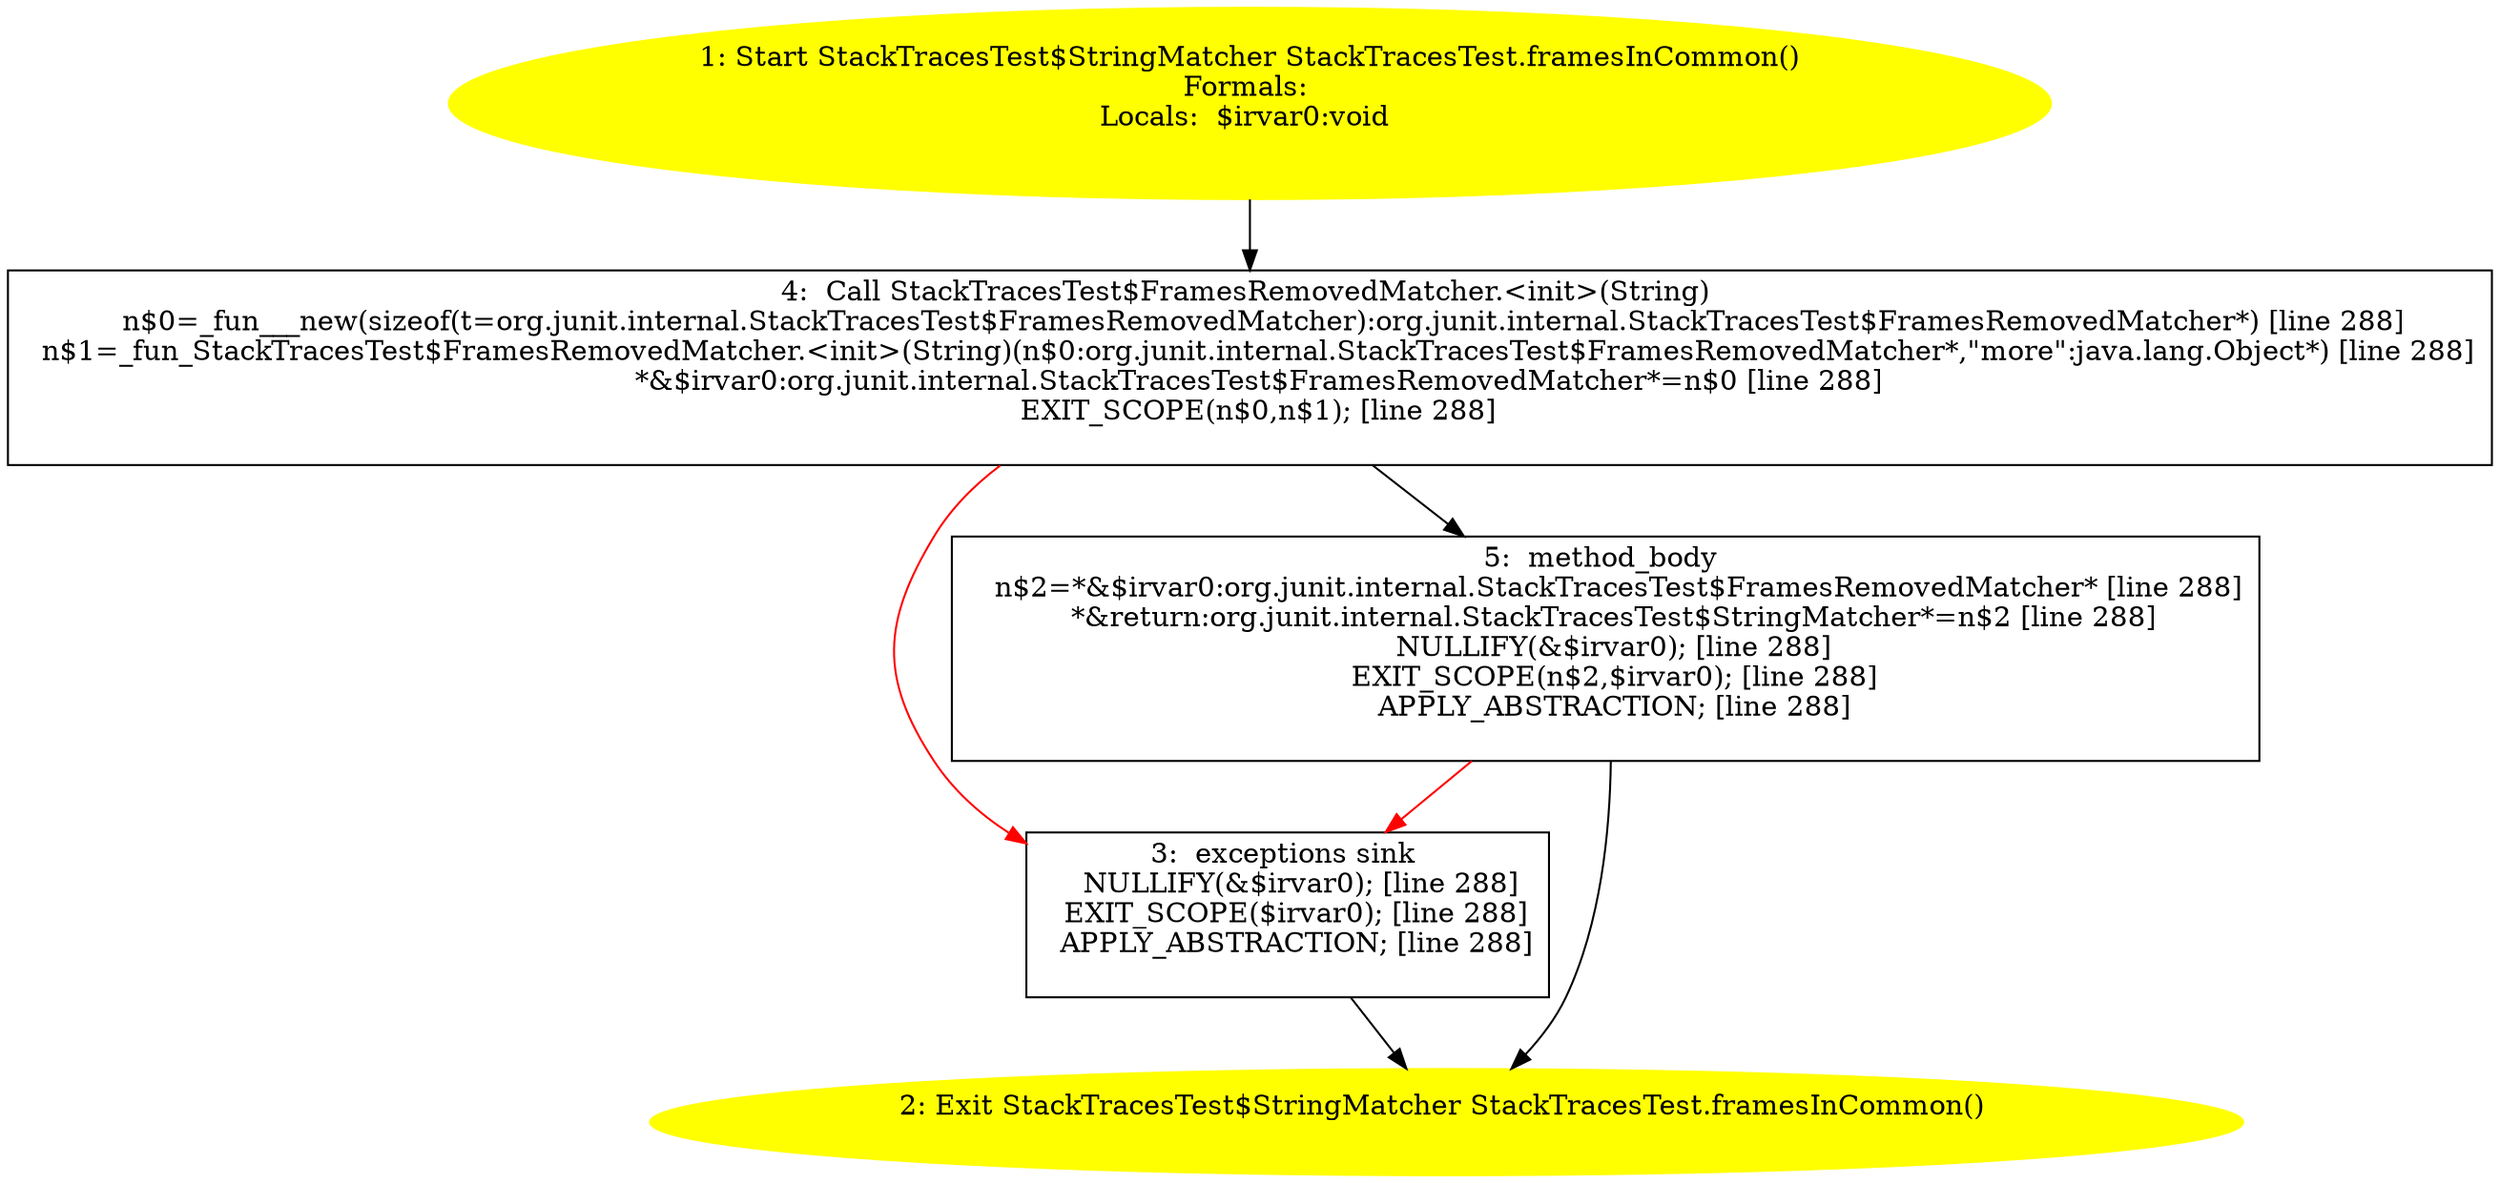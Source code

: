 /* @generated */
digraph cfg {
"org.junit.internal.StackTracesTest.framesInCommon():org.junit.internal.StackTracesTest$StringMatcher.57d95594dc8e4218fb5facb4fc365bbb_1" [label="1: Start StackTracesTest$StringMatcher StackTracesTest.framesInCommon()\nFormals: \nLocals:  $irvar0:void \n  " color=yellow style=filled]
	

	 "org.junit.internal.StackTracesTest.framesInCommon():org.junit.internal.StackTracesTest$StringMatcher.57d95594dc8e4218fb5facb4fc365bbb_1" -> "org.junit.internal.StackTracesTest.framesInCommon():org.junit.internal.StackTracesTest$StringMatcher.57d95594dc8e4218fb5facb4fc365bbb_4" ;
"org.junit.internal.StackTracesTest.framesInCommon():org.junit.internal.StackTracesTest$StringMatcher.57d95594dc8e4218fb5facb4fc365bbb_2" [label="2: Exit StackTracesTest$StringMatcher StackTracesTest.framesInCommon() \n  " color=yellow style=filled]
	

"org.junit.internal.StackTracesTest.framesInCommon():org.junit.internal.StackTracesTest$StringMatcher.57d95594dc8e4218fb5facb4fc365bbb_3" [label="3:  exceptions sink \n   NULLIFY(&$irvar0); [line 288]\n  EXIT_SCOPE($irvar0); [line 288]\n  APPLY_ABSTRACTION; [line 288]\n " shape="box"]
	

	 "org.junit.internal.StackTracesTest.framesInCommon():org.junit.internal.StackTracesTest$StringMatcher.57d95594dc8e4218fb5facb4fc365bbb_3" -> "org.junit.internal.StackTracesTest.framesInCommon():org.junit.internal.StackTracesTest$StringMatcher.57d95594dc8e4218fb5facb4fc365bbb_2" ;
"org.junit.internal.StackTracesTest.framesInCommon():org.junit.internal.StackTracesTest$StringMatcher.57d95594dc8e4218fb5facb4fc365bbb_4" [label="4:  Call StackTracesTest$FramesRemovedMatcher.<init>(String) \n   n$0=_fun___new(sizeof(t=org.junit.internal.StackTracesTest$FramesRemovedMatcher):org.junit.internal.StackTracesTest$FramesRemovedMatcher*) [line 288]\n  n$1=_fun_StackTracesTest$FramesRemovedMatcher.<init>(String)(n$0:org.junit.internal.StackTracesTest$FramesRemovedMatcher*,\"more\":java.lang.Object*) [line 288]\n  *&$irvar0:org.junit.internal.StackTracesTest$FramesRemovedMatcher*=n$0 [line 288]\n  EXIT_SCOPE(n$0,n$1); [line 288]\n " shape="box"]
	

	 "org.junit.internal.StackTracesTest.framesInCommon():org.junit.internal.StackTracesTest$StringMatcher.57d95594dc8e4218fb5facb4fc365bbb_4" -> "org.junit.internal.StackTracesTest.framesInCommon():org.junit.internal.StackTracesTest$StringMatcher.57d95594dc8e4218fb5facb4fc365bbb_5" ;
	 "org.junit.internal.StackTracesTest.framesInCommon():org.junit.internal.StackTracesTest$StringMatcher.57d95594dc8e4218fb5facb4fc365bbb_4" -> "org.junit.internal.StackTracesTest.framesInCommon():org.junit.internal.StackTracesTest$StringMatcher.57d95594dc8e4218fb5facb4fc365bbb_3" [color="red" ];
"org.junit.internal.StackTracesTest.framesInCommon():org.junit.internal.StackTracesTest$StringMatcher.57d95594dc8e4218fb5facb4fc365bbb_5" [label="5:  method_body \n   n$2=*&$irvar0:org.junit.internal.StackTracesTest$FramesRemovedMatcher* [line 288]\n  *&return:org.junit.internal.StackTracesTest$StringMatcher*=n$2 [line 288]\n  NULLIFY(&$irvar0); [line 288]\n  EXIT_SCOPE(n$2,$irvar0); [line 288]\n  APPLY_ABSTRACTION; [line 288]\n " shape="box"]
	

	 "org.junit.internal.StackTracesTest.framesInCommon():org.junit.internal.StackTracesTest$StringMatcher.57d95594dc8e4218fb5facb4fc365bbb_5" -> "org.junit.internal.StackTracesTest.framesInCommon():org.junit.internal.StackTracesTest$StringMatcher.57d95594dc8e4218fb5facb4fc365bbb_2" ;
	 "org.junit.internal.StackTracesTest.framesInCommon():org.junit.internal.StackTracesTest$StringMatcher.57d95594dc8e4218fb5facb4fc365bbb_5" -> "org.junit.internal.StackTracesTest.framesInCommon():org.junit.internal.StackTracesTest$StringMatcher.57d95594dc8e4218fb5facb4fc365bbb_3" [color="red" ];
}
